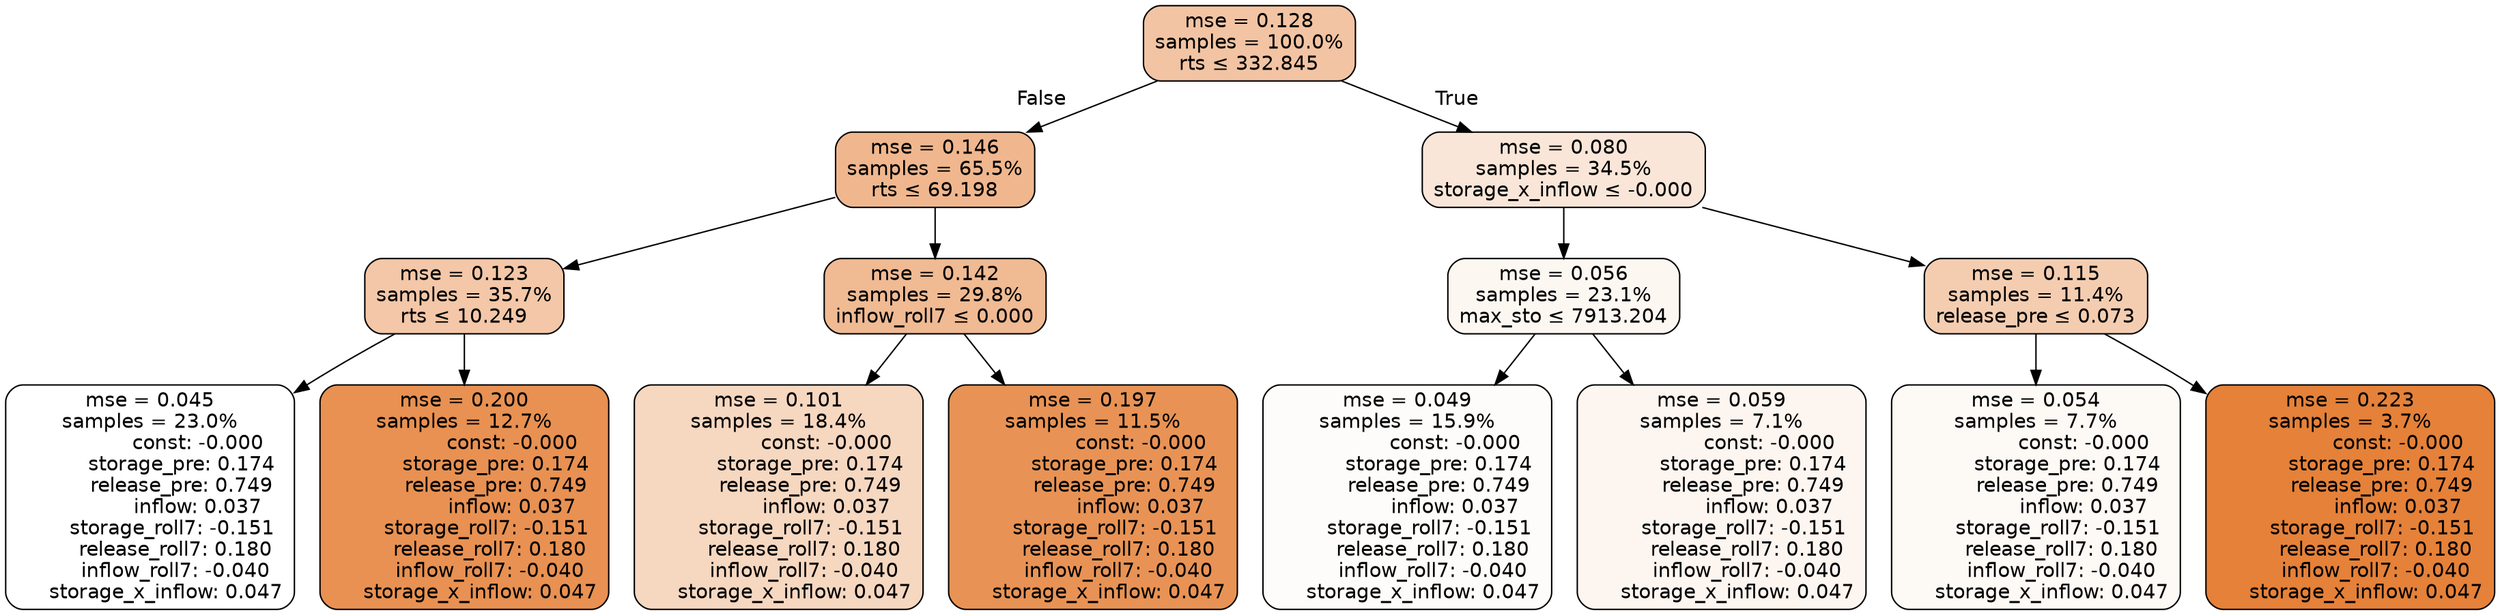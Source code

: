 digraph tree {
node [shape=rectangle, style="filled, rounded", color="black", fontname=helvetica] ;
edge [fontname=helvetica] ;
	"0" [label="mse = 0.128
samples = 100.0%
rts &le; 332.845", fillcolor="#f2c4a3"]
	"1" [label="mse = 0.146
samples = 65.5%
rts &le; 69.198", fillcolor="#f0b78e"]
	"2" [label="mse = 0.123
samples = 35.7%
rts &le; 10.249", fillcolor="#f3c7a8"]
	"3" [label="mse = 0.045
samples = 23.0%
               const: -0.000
          storage_pre: 0.174
          release_pre: 0.749
               inflow: 0.037
       storage_roll7: -0.151
        release_roll7: 0.180
        inflow_roll7: -0.040
     storage_x_inflow: 0.047", fillcolor="#ffffff"]
	"4" [label="mse = 0.200
samples = 12.7%
               const: -0.000
          storage_pre: 0.174
          release_pre: 0.749
               inflow: 0.037
       storage_roll7: -0.151
        release_roll7: 0.180
        inflow_roll7: -0.040
     storage_x_inflow: 0.047", fillcolor="#e89152"]
	"5" [label="mse = 0.142
samples = 29.8%
inflow_roll7 &le; 0.000", fillcolor="#f0ba93"]
	"6" [label="mse = 0.101
samples = 18.4%
               const: -0.000
          storage_pre: 0.174
          release_pre: 0.749
               inflow: 0.037
       storage_roll7: -0.151
        release_roll7: 0.180
        inflow_roll7: -0.040
     storage_x_inflow: 0.047", fillcolor="#f6d7c0"]
	"7" [label="mse = 0.197
samples = 11.5%
               const: -0.000
          storage_pre: 0.174
          release_pre: 0.749
               inflow: 0.037
       storage_roll7: -0.151
        release_roll7: 0.180
        inflow_roll7: -0.040
     storage_x_inflow: 0.047", fillcolor="#e89355"]
	"8" [label="mse = 0.080
samples = 34.5%
storage_x_inflow &le; -0.000", fillcolor="#f9e6d8"]
	"9" [label="mse = 0.056
samples = 23.1%
max_sto &le; 7913.204", fillcolor="#fdf7f2"]
	"10" [label="mse = 0.049
samples = 15.9%
               const: -0.000
          storage_pre: 0.174
          release_pre: 0.749
               inflow: 0.037
       storage_roll7: -0.151
        release_roll7: 0.180
        inflow_roll7: -0.040
     storage_x_inflow: 0.047", fillcolor="#fefcfb"]
	"11" [label="mse = 0.059
samples = 7.1%
               const: -0.000
          storage_pre: 0.174
          release_pre: 0.749
               inflow: 0.037
       storage_roll7: -0.151
        release_roll7: 0.180
        inflow_roll7: -0.040
     storage_x_inflow: 0.047", fillcolor="#fdf5f0"]
	"12" [label="mse = 0.115
samples = 11.4%
release_pre &le; 0.073", fillcolor="#f4cdb1"]
	"13" [label="mse = 0.054
samples = 7.7%
               const: -0.000
          storage_pre: 0.174
          release_pre: 0.749
               inflow: 0.037
       storage_roll7: -0.151
        release_roll7: 0.180
        inflow_roll7: -0.040
     storage_x_inflow: 0.047", fillcolor="#fdf9f5"]
	"14" [label="mse = 0.223
samples = 3.7%
               const: -0.000
          storage_pre: 0.174
          release_pre: 0.749
               inflow: 0.037
       storage_roll7: -0.151
        release_roll7: 0.180
        inflow_roll7: -0.040
     storage_x_inflow: 0.047", fillcolor="#e58139"]

	"0" -> "1" [labeldistance=2.5, labelangle=45, headlabel="False"]
	"1" -> "2"
	"2" -> "3"
	"2" -> "4"
	"1" -> "5"
	"5" -> "6"
	"5" -> "7"
	"0" -> "8" [labeldistance=2.5, labelangle=-45, headlabel="True"]
	"8" -> "9"
	"9" -> "10"
	"9" -> "11"
	"8" -> "12"
	"12" -> "13"
	"12" -> "14"
}